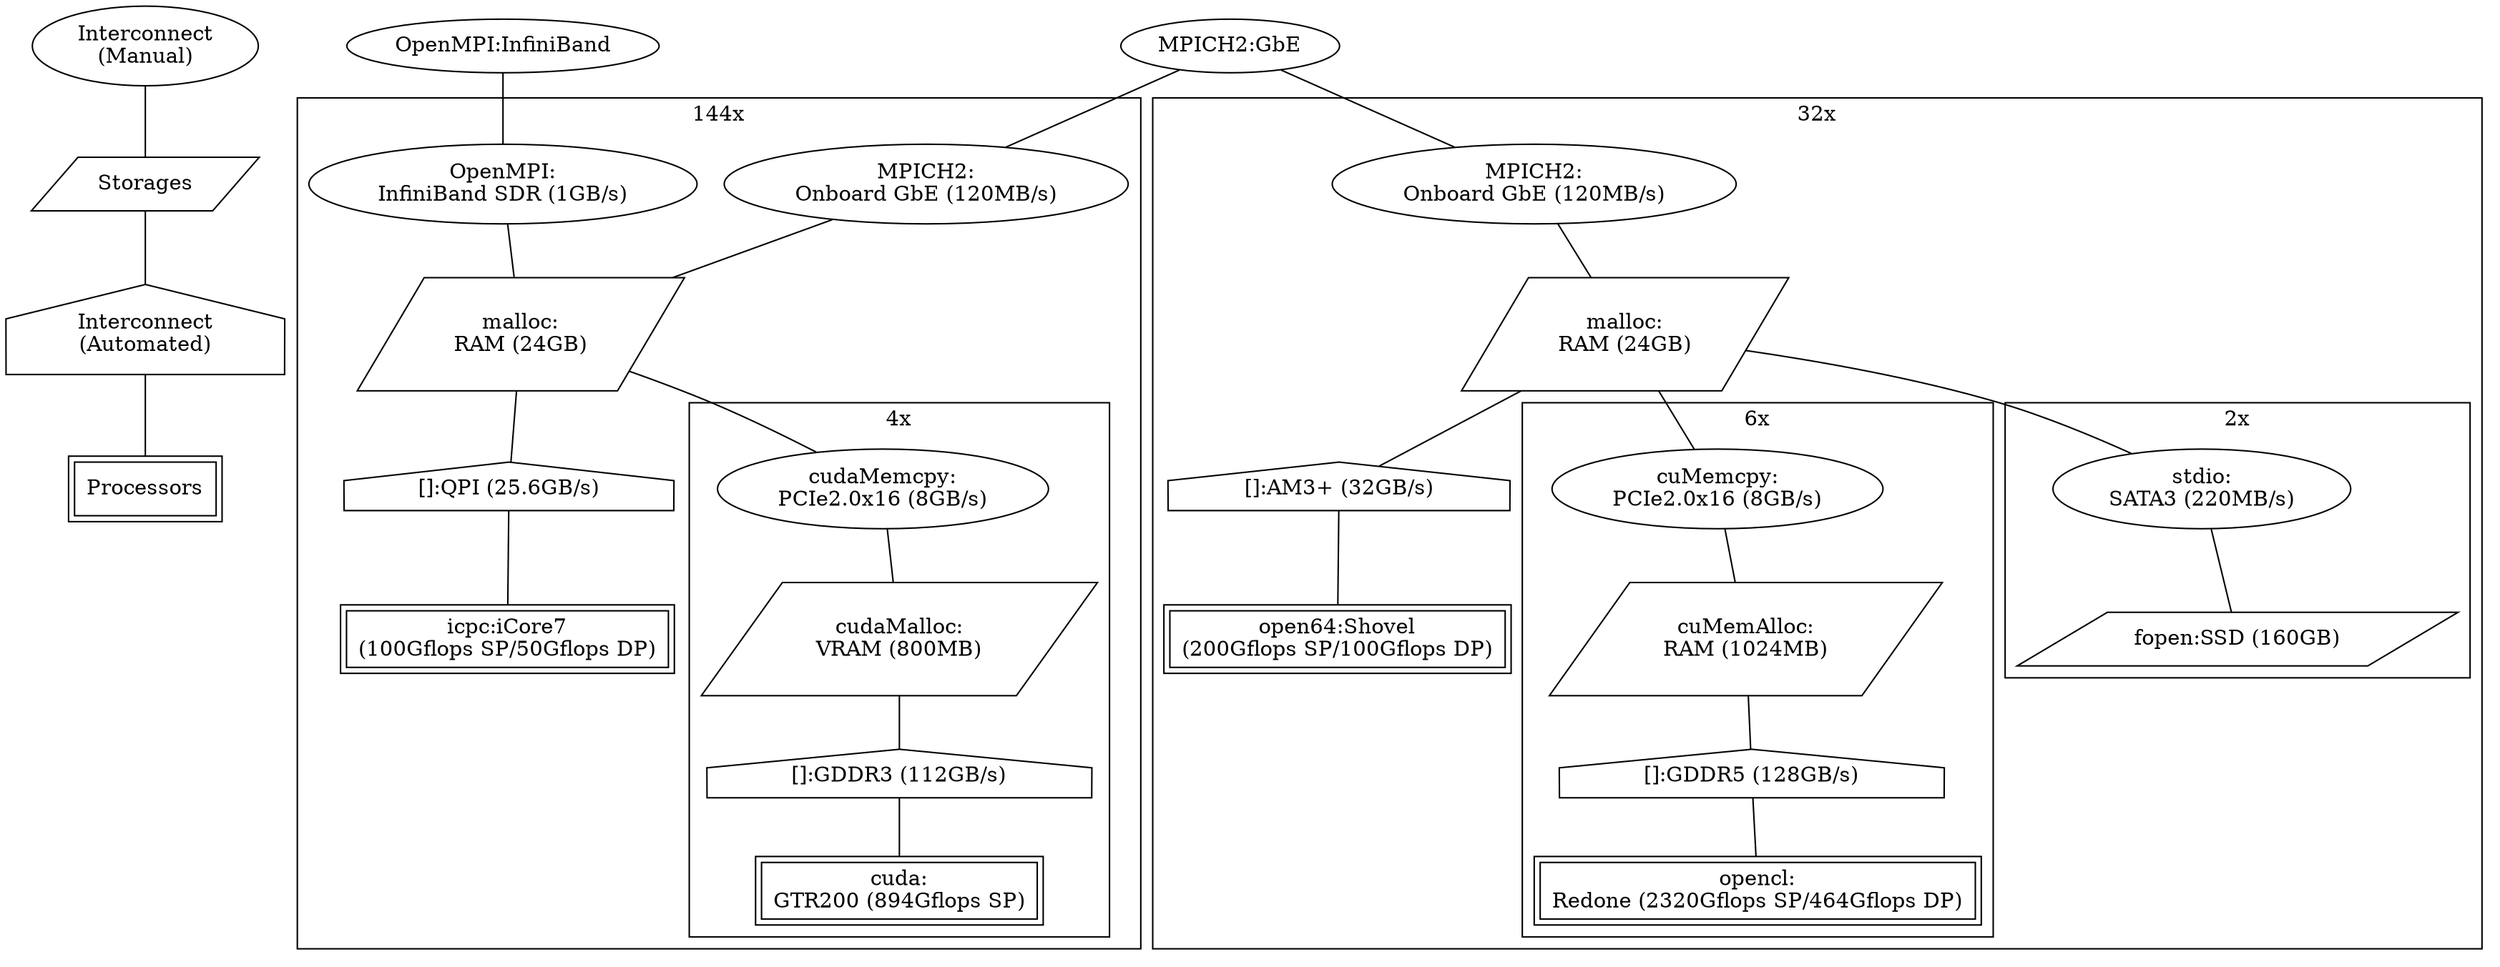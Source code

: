 graph sample {
  Interconnects [label = "Interconnect\n(Manual)"];
  Storages [shape = parallelogram];
  Interconnects2[shape = house, label = "Interconnect\n(Automated)"];
  Processors [shape = box, peripheries = 2];
  Interconnects--Storages--Interconnects2--Processors;

  net0  [ label = "OpenMPI:InfiniBand"];
  net0--net01;

  net1  [ label = "MPICH2:GbE"];
  net1--net011;
  net1--net111;


  subgraph cluster_nvnode {
    label = "144x";
    net01  [ label = "OpenMPI:\nInfiniBand SDR (1GB/s)"];
    net011 [ label = "MPICH2:\nOnboard GbE (120MB/s)"];
    storage01 [shape = parallelogram, label = "malloc:\nRAM (24GB)"];
    net02  [shape = house, label = "[]:QPI (25.6GB/s)"];
    proc01 [shape = box, peripheries = 2, label = "icpc:iCore7\n(100Gflops SP/50Gflops DP)"];

    net01--storage01;
    net011--storage01;
    storage01--net02--proc01;
    storage01--net03;
    subgraph cluster_gtx {
      label = "4x";
      net03 [ label = "cudaMemcpy:\nPCIe2.0x16 (8GB/s)"];
      storage03 [shape = parallelogram, label = "cudaMalloc:\nVRAM (800MB)"];
      net04 [shape = house, label = "[]:GDDR3 (112GB/s)"];
      proc02 [shape = box, peripheries = 2, label = "cuda:\nGTR200 (894Gflops SP)"];
      
      net03--storage03--net04--proc02;
    }
    
  }

  subgraph cluster_amdnode {
    label = "32x";
    net111 [ label = "MPICH2:\nOnboard GbE (120MB/s)"];
    storage11 [shape = parallelogram, label = "malloc:\nRAM (24GB)"];
    net12  [shape = house, label = "[]:AM3+ (32GB/s)"];
    proc11 [shape = box, peripheries = 2, label = "open64:Shovel\n(200Gflops SP/100Gflops DP)"];

    net111--storage11
    storage11--net12--proc11; 
    storage11--net13;



    subgraph cluster_amd {
      label = "6x";
      net13 [ label = "cuMemcpy:\nPCIe2.0x16 (8GB/s)"];
      storage12 [shape = parallelogram, label = "cuMemAlloc:\nRAM (1024MB)"];
      net14 [shape = house, label = "[]:GDDR5 (128GB/s)"];
      proc12 [shape = box, peripheries = 2, label = "opencl:\nRedone (2320Gflops SP/464Gflops DP)"];
      net13--storage12--net14--proc12;
    }

    storage11--net15;
    subgraph cluster_raid {
      label = "2x"
      net15 [label = "stdio:\nSATA3 (220MB/s)"];
      storage14 [shape = parallelogram, label = "fopen:SSD (160GB)"];
      net15--storage14;
    }
  }

}
